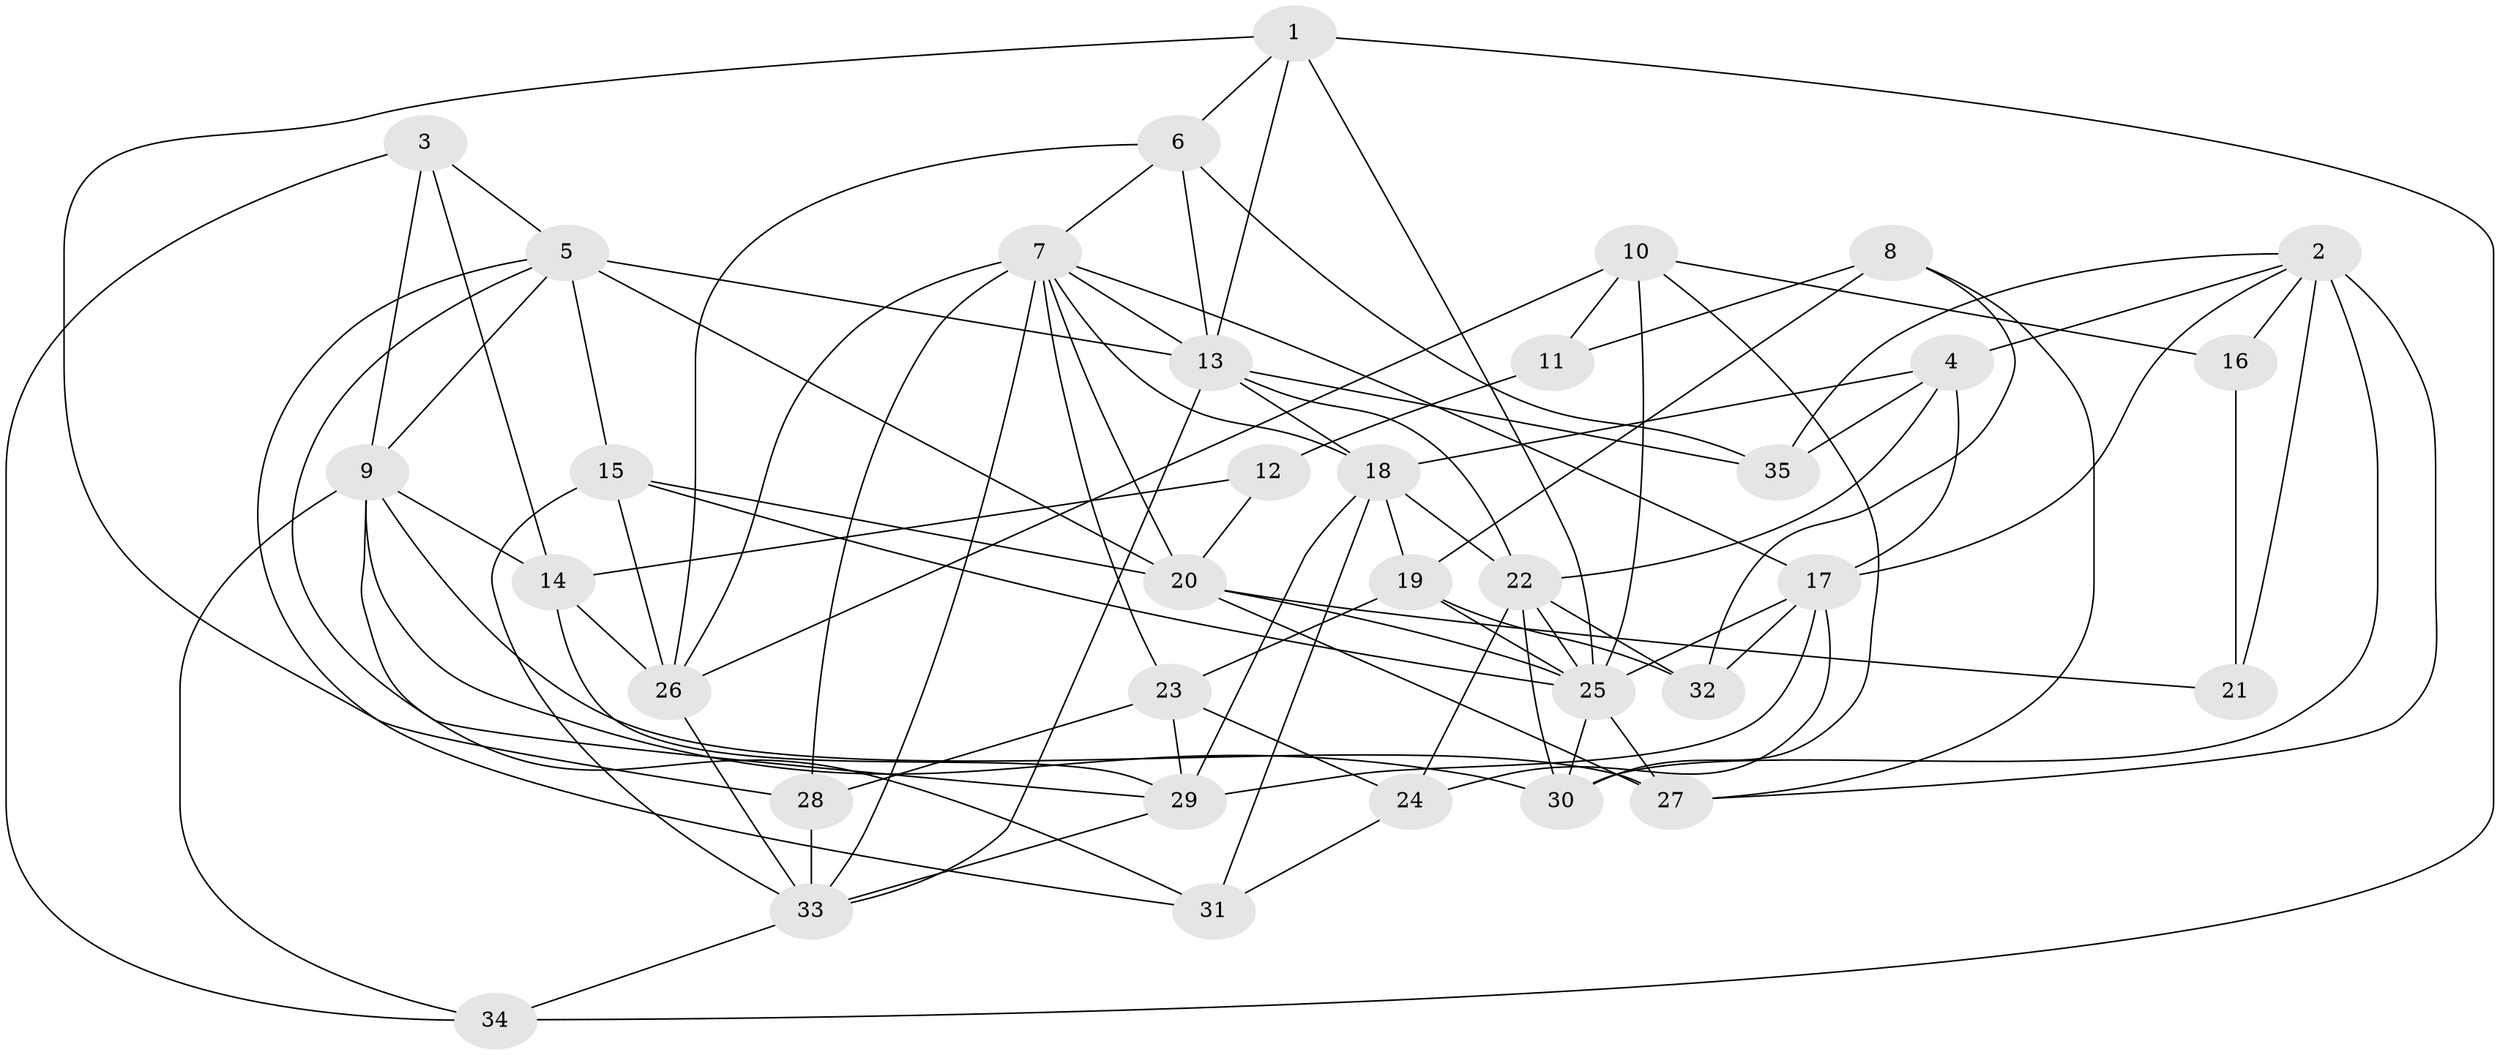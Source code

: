 // original degree distribution, {2: 0.12857142857142856, 3: 0.2714285714285714, 4: 0.3, 6: 0.08571428571428572, 8: 0.02857142857142857, 7: 0.02857142857142857, 5: 0.15714285714285714}
// Generated by graph-tools (version 1.1) at 2025/37/03/04/25 23:37:05]
// undirected, 35 vertices, 94 edges
graph export_dot {
  node [color=gray90,style=filled];
  1;
  2;
  3;
  4;
  5;
  6;
  7;
  8;
  9;
  10;
  11;
  12;
  13;
  14;
  15;
  16;
  17;
  18;
  19;
  20;
  21;
  22;
  23;
  24;
  25;
  26;
  27;
  28;
  29;
  30;
  31;
  32;
  33;
  34;
  35;
  1 -- 6 [weight=1.0];
  1 -- 13 [weight=1.0];
  1 -- 25 [weight=1.0];
  1 -- 28 [weight=1.0];
  1 -- 34 [weight=1.0];
  2 -- 4 [weight=1.0];
  2 -- 16 [weight=1.0];
  2 -- 17 [weight=1.0];
  2 -- 21 [weight=1.0];
  2 -- 27 [weight=1.0];
  2 -- 30 [weight=3.0];
  2 -- 35 [weight=1.0];
  3 -- 5 [weight=1.0];
  3 -- 9 [weight=1.0];
  3 -- 14 [weight=1.0];
  3 -- 34 [weight=1.0];
  4 -- 17 [weight=1.0];
  4 -- 18 [weight=1.0];
  4 -- 22 [weight=1.0];
  4 -- 35 [weight=1.0];
  5 -- 9 [weight=1.0];
  5 -- 13 [weight=1.0];
  5 -- 15 [weight=1.0];
  5 -- 20 [weight=1.0];
  5 -- 29 [weight=1.0];
  5 -- 31 [weight=1.0];
  6 -- 7 [weight=1.0];
  6 -- 13 [weight=1.0];
  6 -- 26 [weight=1.0];
  6 -- 35 [weight=1.0];
  7 -- 13 [weight=1.0];
  7 -- 17 [weight=1.0];
  7 -- 18 [weight=1.0];
  7 -- 20 [weight=1.0];
  7 -- 23 [weight=2.0];
  7 -- 26 [weight=1.0];
  7 -- 28 [weight=1.0];
  7 -- 33 [weight=1.0];
  8 -- 11 [weight=1.0];
  8 -- 19 [weight=1.0];
  8 -- 27 [weight=1.0];
  8 -- 32 [weight=1.0];
  9 -- 14 [weight=1.0];
  9 -- 27 [weight=1.0];
  9 -- 30 [weight=1.0];
  9 -- 31 [weight=1.0];
  9 -- 34 [weight=1.0];
  10 -- 11 [weight=1.0];
  10 -- 16 [weight=1.0];
  10 -- 25 [weight=2.0];
  10 -- 26 [weight=1.0];
  10 -- 30 [weight=1.0];
  11 -- 12 [weight=1.0];
  12 -- 14 [weight=1.0];
  12 -- 20 [weight=1.0];
  13 -- 18 [weight=1.0];
  13 -- 22 [weight=1.0];
  13 -- 33 [weight=1.0];
  13 -- 35 [weight=1.0];
  14 -- 26 [weight=2.0];
  14 -- 29 [weight=1.0];
  15 -- 20 [weight=1.0];
  15 -- 25 [weight=1.0];
  15 -- 26 [weight=1.0];
  15 -- 33 [weight=1.0];
  16 -- 21 [weight=1.0];
  17 -- 24 [weight=1.0];
  17 -- 25 [weight=1.0];
  17 -- 29 [weight=1.0];
  17 -- 32 [weight=1.0];
  18 -- 19 [weight=1.0];
  18 -- 22 [weight=1.0];
  18 -- 29 [weight=1.0];
  18 -- 31 [weight=1.0];
  19 -- 23 [weight=1.0];
  19 -- 25 [weight=1.0];
  19 -- 32 [weight=1.0];
  20 -- 21 [weight=1.0];
  20 -- 25 [weight=1.0];
  20 -- 27 [weight=1.0];
  22 -- 24 [weight=1.0];
  22 -- 25 [weight=2.0];
  22 -- 30 [weight=2.0];
  22 -- 32 [weight=2.0];
  23 -- 24 [weight=1.0];
  23 -- 28 [weight=1.0];
  23 -- 29 [weight=1.0];
  24 -- 31 [weight=1.0];
  25 -- 27 [weight=2.0];
  25 -- 30 [weight=1.0];
  26 -- 33 [weight=1.0];
  28 -- 33 [weight=1.0];
  29 -- 33 [weight=1.0];
  33 -- 34 [weight=1.0];
}
